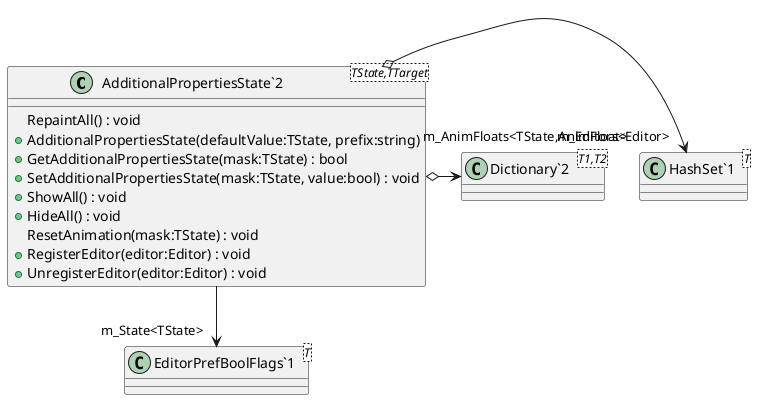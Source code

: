 @startuml
class "AdditionalPropertiesState`2"<TState,TTarget> {
    RepaintAll() : void
    + AdditionalPropertiesState(defaultValue:TState, prefix:string)
    + GetAdditionalPropertiesState(mask:TState) : bool
    + SetAdditionalPropertiesState(mask:TState, value:bool) : void
    + ShowAll() : void
    + HideAll() : void
    ResetAnimation(mask:TState) : void
    + RegisterEditor(editor:Editor) : void
    + UnregisterEditor(editor:Editor) : void
}
class "EditorPrefBoolFlags`1"<T> {
}
class "HashSet`1"<T> {
}
class "Dictionary`2"<T1,T2> {
}
"AdditionalPropertiesState`2" --> "m_State<TState>" "EditorPrefBoolFlags`1"
"AdditionalPropertiesState`2" o-> "m_Editors<Editor>" "HashSet`1"
"AdditionalPropertiesState`2" o-> "m_AnimFloats<TState,AnimFloat>" "Dictionary`2"
@enduml
